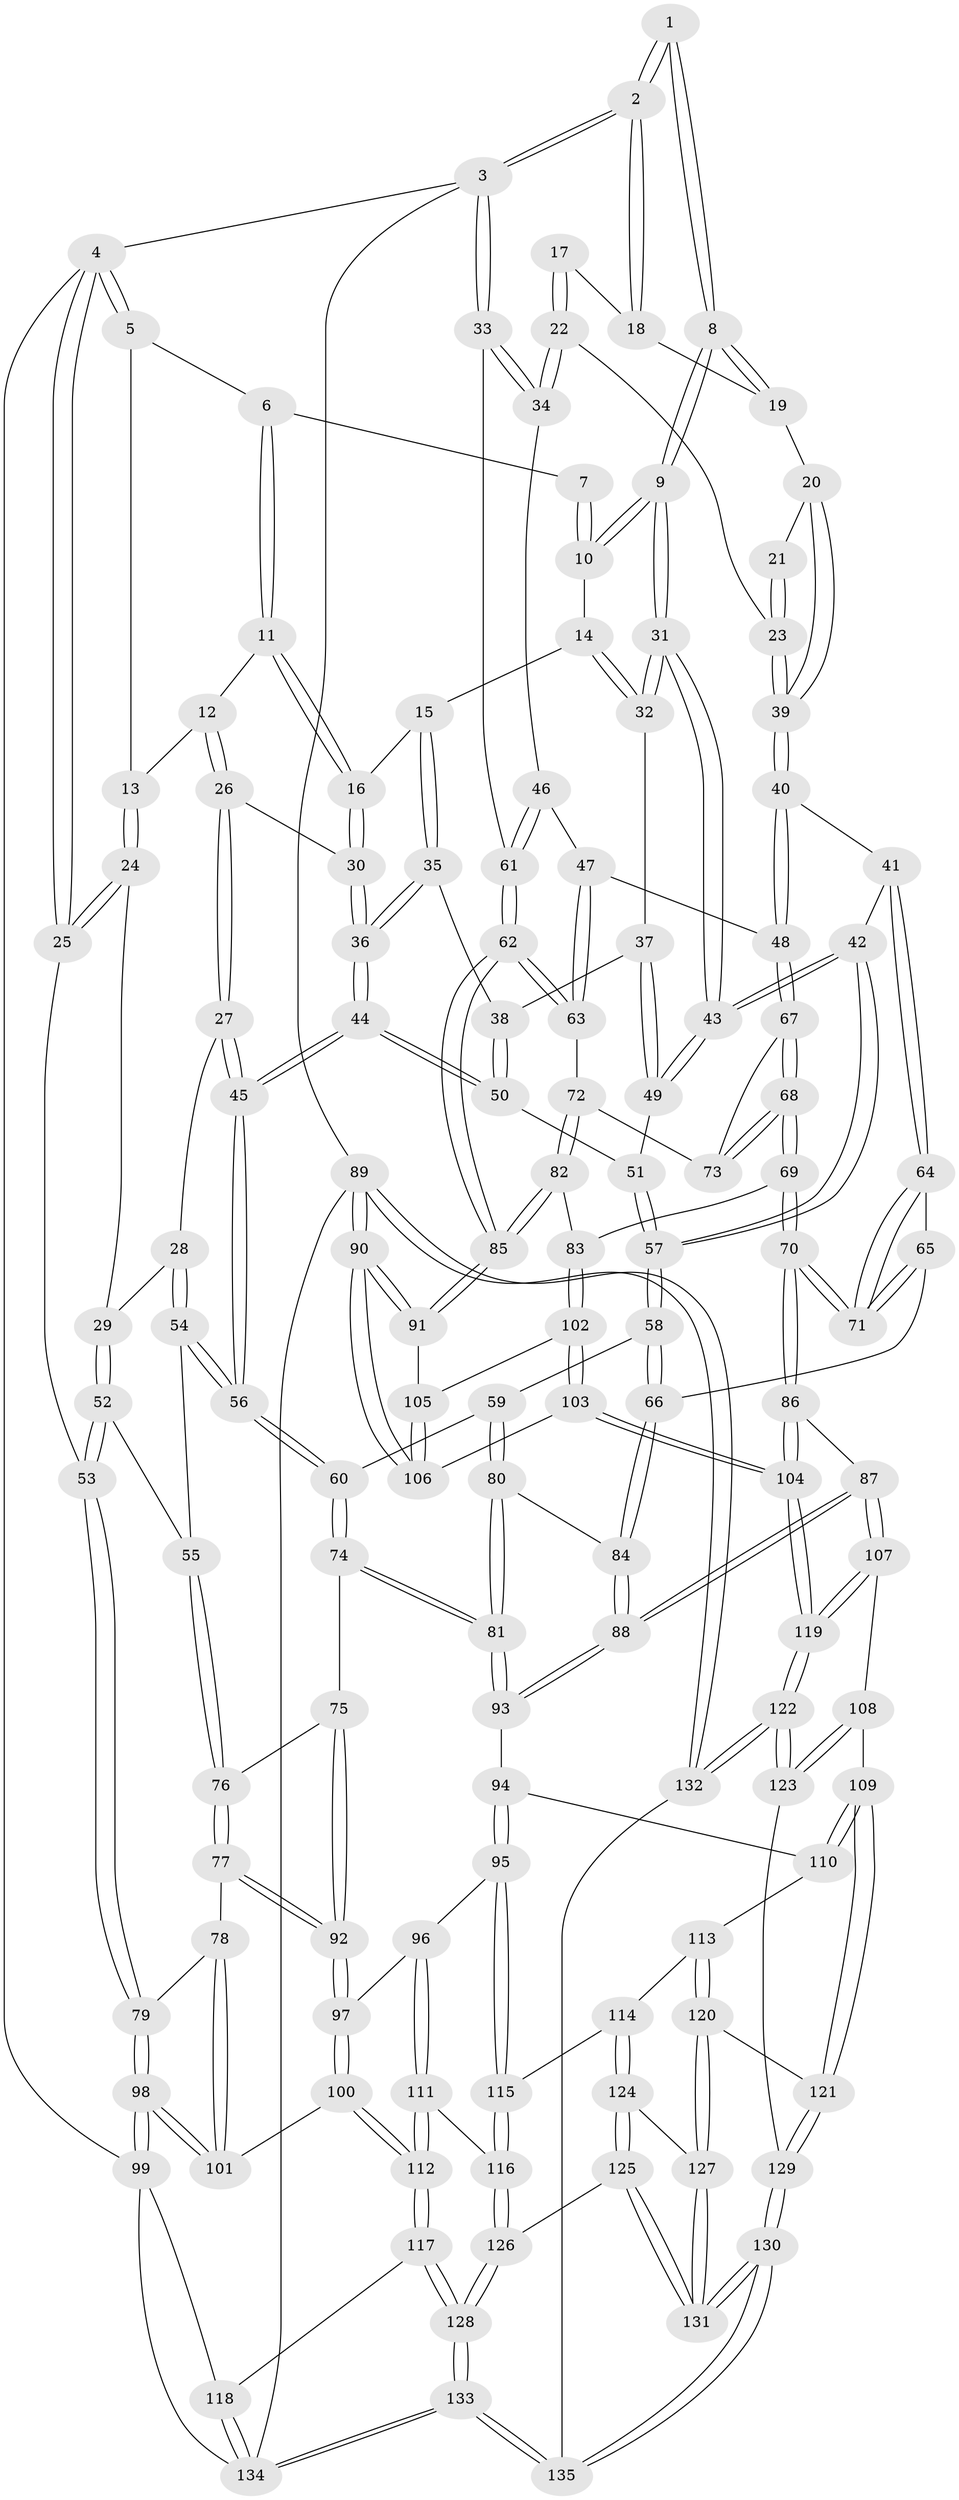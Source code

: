 // Generated by graph-tools (version 1.1) at 2025/03/03/09/25 03:03:15]
// undirected, 135 vertices, 334 edges
graph export_dot {
graph [start="1"]
  node [color=gray90,style=filled];
  1 [pos="+0.6581781451980295+0"];
  2 [pos="+1+0"];
  3 [pos="+1+0"];
  4 [pos="+0+0"];
  5 [pos="+0.13901924162161014+0"];
  6 [pos="+0.42598191953215336+0"];
  7 [pos="+0.6066449188957471+0"];
  8 [pos="+0.718845493407576+0.11578168423969909"];
  9 [pos="+0.7037276418749897+0.129671056692007"];
  10 [pos="+0.5755146949089807+0.08484779765162022"];
  11 [pos="+0.41530126028925757+0.024320300145427864"];
  12 [pos="+0.2560954768586192+0.0925040626778012"];
  13 [pos="+0.192406221374702+0.059317715801576354"];
  14 [pos="+0.5021815315141226+0.1085893995247049"];
  15 [pos="+0.4717351164086165+0.10759698668115139"];
  16 [pos="+0.45316020169231397+0.0989151038433363"];
  17 [pos="+1+0"];
  18 [pos="+1+0"];
  19 [pos="+0.7438355186135964+0.11364662576062975"];
  20 [pos="+0.8145563171919951+0.14081924749420477"];
  21 [pos="+0.9029326723212415+0.07574947732622452"];
  22 [pos="+0.9242613707762355+0.19927135539964239"];
  23 [pos="+0.9039541339847692+0.19647751684798617"];
  24 [pos="+0.1444329271291169+0.10640162360100491"];
  25 [pos="+0+0.24167107869658677"];
  26 [pos="+0.28362106458613534+0.1643189706598778"];
  27 [pos="+0.2614377407056379+0.23194625390538354"];
  28 [pos="+0.24414075697991097+0.235027487934283"];
  29 [pos="+0.19788013889539138+0.2290793939876299"];
  30 [pos="+0.39297979144560496+0.16839885487940856"];
  31 [pos="+0.6819853896489447+0.21200137386156576"];
  32 [pos="+0.5758184284828326+0.2036794222755758"];
  33 [pos="+1+0.27003831913068627"];
  34 [pos="+0.9435481684466945+0.2138043814931467"];
  35 [pos="+0.48997090258593795+0.20911746343195742"];
  36 [pos="+0.39234220896514704+0.29375202861285293"];
  37 [pos="+0.531600643881063+0.24085329195759245"];
  38 [pos="+0.5250524111195392+0.2425311576894691"];
  39 [pos="+0.8687969346448391+0.19820470525809267"];
  40 [pos="+0.790524831288749+0.35041444089066204"];
  41 [pos="+0.7300277872917804+0.34222898548711617"];
  42 [pos="+0.7125815682587616+0.33261048125980763"];
  43 [pos="+0.6907028154924805+0.2699911565060685"];
  44 [pos="+0.38646081876759336+0.31544949117181403"];
  45 [pos="+0.3619582425172089+0.34043833847319976"];
  46 [pos="+0.9119830876857217+0.3443709215738755"];
  47 [pos="+0.8932871092278339+0.3566634482888365"];
  48 [pos="+0.813281538911124+0.36497938220433984"];
  49 [pos="+0.57242361420978+0.2708926408964128"];
  50 [pos="+0.5002710944213032+0.30490265805549277"];
  51 [pos="+0.5355364063463106+0.3309270751742734"];
  52 [pos="+0.010772966731558177+0.3341836858470169"];
  53 [pos="+0+0.3179597244394888"];
  54 [pos="+0.1749886501268552+0.38980528359077815"];
  55 [pos="+0.1635742353486878+0.3935020676603958"];
  56 [pos="+0.355256932229177+0.3714821506643758"];
  57 [pos="+0.5870256718491189+0.3934015948321241"];
  58 [pos="+0.5443040853901595+0.4622701037033667"];
  59 [pos="+0.4923706583375286+0.4612513600598364"];
  60 [pos="+0.35696933612425796+0.3757092122033562"];
  61 [pos="+1+0.2901811968735879"];
  62 [pos="+1+0.5077565533503169"];
  63 [pos="+1+0.4807426688823101"];
  64 [pos="+0.7119292396532854+0.4553024923338666"];
  65 [pos="+0.6239827227283731+0.49773523620190524"];
  66 [pos="+0.5578039081271567+0.48661693054681954"];
  67 [pos="+0.8133367342808194+0.36520051035944157"];
  68 [pos="+0.820045613198464+0.5436424952382313"];
  69 [pos="+0.8040084103780899+0.5809100788195029"];
  70 [pos="+0.7466390421357277+0.5979376358907834"];
  71 [pos="+0.7213527529013417+0.5475553911856911"];
  72 [pos="+0.9520920609076199+0.49769748522085705"];
  73 [pos="+0.9255345071171159+0.49531567005822"];
  74 [pos="+0.3125761261413153+0.5290501900476133"];
  75 [pos="+0.2913960815106537+0.5357426244810418"];
  76 [pos="+0.1803368136528233+0.46013608119185345"];
  77 [pos="+0.13414488757509346+0.5796159376154645"];
  78 [pos="+0.10843014030033721+0.5772908709511787"];
  79 [pos="+0+0.39245150430537035"];
  80 [pos="+0.4257441213981222+0.5588361840742989"];
  81 [pos="+0.39160671717008344+0.594829039285164"];
  82 [pos="+0.9177376212045562+0.5874909160631059"];
  83 [pos="+0.8769319652084602+0.6243280305758951"];
  84 [pos="+0.5711832256493844+0.5864187079749116"];
  85 [pos="+1+0.5549435379638077"];
  86 [pos="+0.6923352137928444+0.6619725267304254"];
  87 [pos="+0.6270302791803718+0.6892755124881685"];
  88 [pos="+0.5886866288501906+0.6567523311978983"];
  89 [pos="+1+1"];
  90 [pos="+1+0.8608673974131172"];
  91 [pos="+1+0.597677033236224"];
  92 [pos="+0.19982057881499518+0.6295871035269694"];
  93 [pos="+0.4056941576854275+0.6552957336501382"];
  94 [pos="+0.40435195115355094+0.6574754370145416"];
  95 [pos="+0.3328135849037625+0.696816887463702"];
  96 [pos="+0.22722373637803903+0.6749660888447335"];
  97 [pos="+0.20234384957745075+0.6420962100056168"];
  98 [pos="+0+0.6872242472132419"];
  99 [pos="+0+0.8733840403658654"];
  100 [pos="+0.07739357640415538+0.7364235844614427"];
  101 [pos="+0.023549351890991235+0.7027821890902296"];
  102 [pos="+0.8977576881470013+0.6582515151732095"];
  103 [pos="+0.8609935357042126+0.7950930236611596"];
  104 [pos="+0.8605558788975258+0.7953993075713406"];
  105 [pos="+0.9336811286299808+0.6611755075454456"];
  106 [pos="+1+0.7964273376343424"];
  107 [pos="+0.6193840839760866+0.7304167355555635"];
  108 [pos="+0.6139696011006113+0.7364333021586986"];
  109 [pos="+0.5384101127266795+0.8055303410431612"];
  110 [pos="+0.41177869023062363+0.6824512672651344"];
  111 [pos="+0.20850649090301573+0.7836261095653942"];
  112 [pos="+0.11873769562836413+0.8321429918346437"];
  113 [pos="+0.42691822813642355+0.7950909109132139"];
  114 [pos="+0.39598605716490676+0.8175596190565122"];
  115 [pos="+0.3258699633135153+0.7805176326197166"];
  116 [pos="+0.2772903107617464+0.8198676558411506"];
  117 [pos="+0.11238425199678168+0.851833387116753"];
  118 [pos="+0.061747480342329325+0.8718571310089708"];
  119 [pos="+0.7894203605989468+0.9580531691434504"];
  120 [pos="+0.5262673211899582+0.8152895333006832"];
  121 [pos="+0.5315637546667121+0.8139013855222382"];
  122 [pos="+0.7890901639552139+1"];
  123 [pos="+0.6215809933240573+0.9250152969398329"];
  124 [pos="+0.3941063709616416+0.831026701316825"];
  125 [pos="+0.36967377111268573+0.8978517237787215"];
  126 [pos="+0.291474220848401+0.9041793212530906"];
  127 [pos="+0.4696500257494556+0.8798385946642708"];
  128 [pos="+0.21915016778435445+0.9911453912849607"];
  129 [pos="+0.5631551376378283+0.9110476147133941"];
  130 [pos="+0.46588844702048887+1"];
  131 [pos="+0.43552789796182845+0.9526098840743704"];
  132 [pos="+0.8537357253487398+1"];
  133 [pos="+0.2128238914181725+1"];
  134 [pos="+0.012506204675176012+1"];
  135 [pos="+0.46217253399497676+1"];
  1 -- 2;
  1 -- 2;
  1 -- 8;
  1 -- 8;
  2 -- 3;
  2 -- 3;
  2 -- 18;
  2 -- 18;
  3 -- 4;
  3 -- 33;
  3 -- 33;
  3 -- 89;
  4 -- 5;
  4 -- 5;
  4 -- 25;
  4 -- 25;
  4 -- 99;
  5 -- 6;
  5 -- 13;
  6 -- 7;
  6 -- 11;
  6 -- 11;
  7 -- 10;
  7 -- 10;
  8 -- 9;
  8 -- 9;
  8 -- 19;
  8 -- 19;
  9 -- 10;
  9 -- 10;
  9 -- 31;
  9 -- 31;
  10 -- 14;
  11 -- 12;
  11 -- 16;
  11 -- 16;
  12 -- 13;
  12 -- 26;
  12 -- 26;
  13 -- 24;
  13 -- 24;
  14 -- 15;
  14 -- 32;
  14 -- 32;
  15 -- 16;
  15 -- 35;
  15 -- 35;
  16 -- 30;
  16 -- 30;
  17 -- 18;
  17 -- 22;
  17 -- 22;
  18 -- 19;
  19 -- 20;
  20 -- 21;
  20 -- 39;
  20 -- 39;
  21 -- 23;
  21 -- 23;
  22 -- 23;
  22 -- 34;
  22 -- 34;
  23 -- 39;
  23 -- 39;
  24 -- 25;
  24 -- 25;
  24 -- 29;
  25 -- 53;
  26 -- 27;
  26 -- 27;
  26 -- 30;
  27 -- 28;
  27 -- 45;
  27 -- 45;
  28 -- 29;
  28 -- 54;
  28 -- 54;
  29 -- 52;
  29 -- 52;
  30 -- 36;
  30 -- 36;
  31 -- 32;
  31 -- 32;
  31 -- 43;
  31 -- 43;
  32 -- 37;
  33 -- 34;
  33 -- 34;
  33 -- 61;
  34 -- 46;
  35 -- 36;
  35 -- 36;
  35 -- 38;
  36 -- 44;
  36 -- 44;
  37 -- 38;
  37 -- 49;
  37 -- 49;
  38 -- 50;
  38 -- 50;
  39 -- 40;
  39 -- 40;
  40 -- 41;
  40 -- 48;
  40 -- 48;
  41 -- 42;
  41 -- 64;
  41 -- 64;
  42 -- 43;
  42 -- 43;
  42 -- 57;
  42 -- 57;
  43 -- 49;
  43 -- 49;
  44 -- 45;
  44 -- 45;
  44 -- 50;
  44 -- 50;
  45 -- 56;
  45 -- 56;
  46 -- 47;
  46 -- 61;
  46 -- 61;
  47 -- 48;
  47 -- 63;
  47 -- 63;
  48 -- 67;
  48 -- 67;
  49 -- 51;
  50 -- 51;
  51 -- 57;
  51 -- 57;
  52 -- 53;
  52 -- 53;
  52 -- 55;
  53 -- 79;
  53 -- 79;
  54 -- 55;
  54 -- 56;
  54 -- 56;
  55 -- 76;
  55 -- 76;
  56 -- 60;
  56 -- 60;
  57 -- 58;
  57 -- 58;
  58 -- 59;
  58 -- 66;
  58 -- 66;
  59 -- 60;
  59 -- 80;
  59 -- 80;
  60 -- 74;
  60 -- 74;
  61 -- 62;
  61 -- 62;
  62 -- 63;
  62 -- 63;
  62 -- 85;
  62 -- 85;
  63 -- 72;
  64 -- 65;
  64 -- 71;
  64 -- 71;
  65 -- 66;
  65 -- 71;
  65 -- 71;
  66 -- 84;
  66 -- 84;
  67 -- 68;
  67 -- 68;
  67 -- 73;
  68 -- 69;
  68 -- 69;
  68 -- 73;
  68 -- 73;
  69 -- 70;
  69 -- 70;
  69 -- 83;
  70 -- 71;
  70 -- 71;
  70 -- 86;
  70 -- 86;
  72 -- 73;
  72 -- 82;
  72 -- 82;
  74 -- 75;
  74 -- 81;
  74 -- 81;
  75 -- 76;
  75 -- 92;
  75 -- 92;
  76 -- 77;
  76 -- 77;
  77 -- 78;
  77 -- 92;
  77 -- 92;
  78 -- 79;
  78 -- 101;
  78 -- 101;
  79 -- 98;
  79 -- 98;
  80 -- 81;
  80 -- 81;
  80 -- 84;
  81 -- 93;
  81 -- 93;
  82 -- 83;
  82 -- 85;
  82 -- 85;
  83 -- 102;
  83 -- 102;
  84 -- 88;
  84 -- 88;
  85 -- 91;
  85 -- 91;
  86 -- 87;
  86 -- 104;
  86 -- 104;
  87 -- 88;
  87 -- 88;
  87 -- 107;
  87 -- 107;
  88 -- 93;
  88 -- 93;
  89 -- 90;
  89 -- 90;
  89 -- 132;
  89 -- 132;
  89 -- 134;
  90 -- 91;
  90 -- 91;
  90 -- 106;
  90 -- 106;
  91 -- 105;
  92 -- 97;
  92 -- 97;
  93 -- 94;
  94 -- 95;
  94 -- 95;
  94 -- 110;
  95 -- 96;
  95 -- 115;
  95 -- 115;
  96 -- 97;
  96 -- 111;
  96 -- 111;
  97 -- 100;
  97 -- 100;
  98 -- 99;
  98 -- 99;
  98 -- 101;
  98 -- 101;
  99 -- 118;
  99 -- 134;
  100 -- 101;
  100 -- 112;
  100 -- 112;
  102 -- 103;
  102 -- 103;
  102 -- 105;
  103 -- 104;
  103 -- 104;
  103 -- 106;
  104 -- 119;
  104 -- 119;
  105 -- 106;
  105 -- 106;
  107 -- 108;
  107 -- 119;
  107 -- 119;
  108 -- 109;
  108 -- 123;
  108 -- 123;
  109 -- 110;
  109 -- 110;
  109 -- 121;
  109 -- 121;
  110 -- 113;
  111 -- 112;
  111 -- 112;
  111 -- 116;
  112 -- 117;
  112 -- 117;
  113 -- 114;
  113 -- 120;
  113 -- 120;
  114 -- 115;
  114 -- 124;
  114 -- 124;
  115 -- 116;
  115 -- 116;
  116 -- 126;
  116 -- 126;
  117 -- 118;
  117 -- 128;
  117 -- 128;
  118 -- 134;
  118 -- 134;
  119 -- 122;
  119 -- 122;
  120 -- 121;
  120 -- 127;
  120 -- 127;
  121 -- 129;
  121 -- 129;
  122 -- 123;
  122 -- 123;
  122 -- 132;
  122 -- 132;
  123 -- 129;
  124 -- 125;
  124 -- 125;
  124 -- 127;
  125 -- 126;
  125 -- 131;
  125 -- 131;
  126 -- 128;
  126 -- 128;
  127 -- 131;
  127 -- 131;
  128 -- 133;
  128 -- 133;
  129 -- 130;
  129 -- 130;
  130 -- 131;
  130 -- 131;
  130 -- 135;
  130 -- 135;
  132 -- 135;
  133 -- 134;
  133 -- 134;
  133 -- 135;
  133 -- 135;
}
